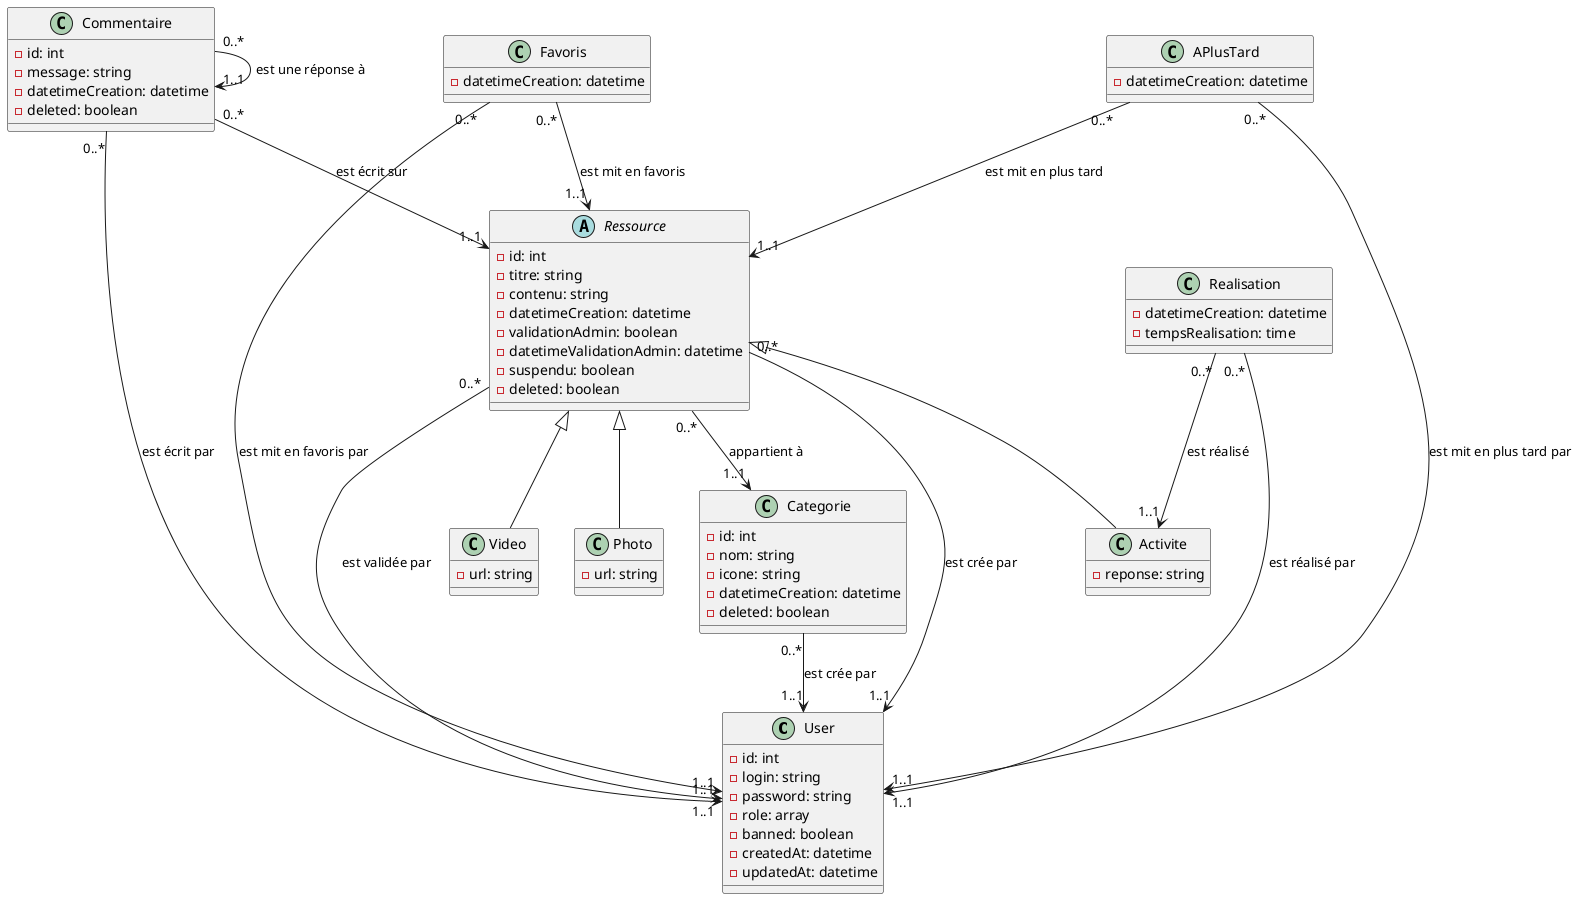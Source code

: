 @startuml diagrammeDeClasse

class User {
    -id: int
    -login: string
    -password: string
    -role: array
    -banned: boolean
    -createdAt: datetime
    -updatedAt: datetime
}

abstract class Ressource{
    -id: int
    -titre: string
    -contenu: string
    -datetimeCreation: datetime
    -validationAdmin: boolean
    -datetimeValidationAdmin: datetime
    -suspendu: boolean
    -deleted: boolean
}

class Video{
    -url: string
}

class Photo{
    -url: string
}

class Activite{
    -reponse: string
}

class Categorie{
    -id: int
    -nom: string
    -icone: string
    -datetimeCreation: datetime
    -deleted: boolean
}

class Commentaire{
    -id: int
    -message: string
    -datetimeCreation: datetime
    -deleted: boolean
}

class Favoris{
    -datetimeCreation: datetime
}

class APlusTard{
    -datetimeCreation: datetime
}

class Realisation{
    -datetimeCreation: datetime
    -tempsRealisation: time
}


' Besoin des Categorie
Categorie "0..*" --> "1..1" User : est crée par

' Besoin des ressources
Ressource "0..*" --> "1..1" Categorie : appartient à
Ressource "0..*" --> "1..1" User : est crée par
Ressource "0..*" --> "1..1" User : est validée par

' Besoin des commentaires
Commentaire "0..*" --> "1..1" User : est écrit par
Commentaire "0..*" --> "1..1" Commentaire : est une réponse à
Commentaire "0..*" --> "1..1" Ressource : est écrit sur

' Besoin des favoris
Favoris "0..*" --> "1..1" User : est mit en favoris par
Favoris "0..*" --> "1..1" Ressource : est mit en favoris

' Besoin des mit en plus tard
APlusTard "0..*" --> "1..1" User : est mit en plus tard par
APlusTard "0..*" --> "1..1" Ressource : est mit en plus tard

' Besoin des réalisations
Realisation "0..*" --> "1..1" User : est réalisé par
Realisation "0..*" --> "1..1" Activite : est réalisé

Ressource <|-- Video
Ressource <|-- Photo
Ressource <|-- Activite


@enduml